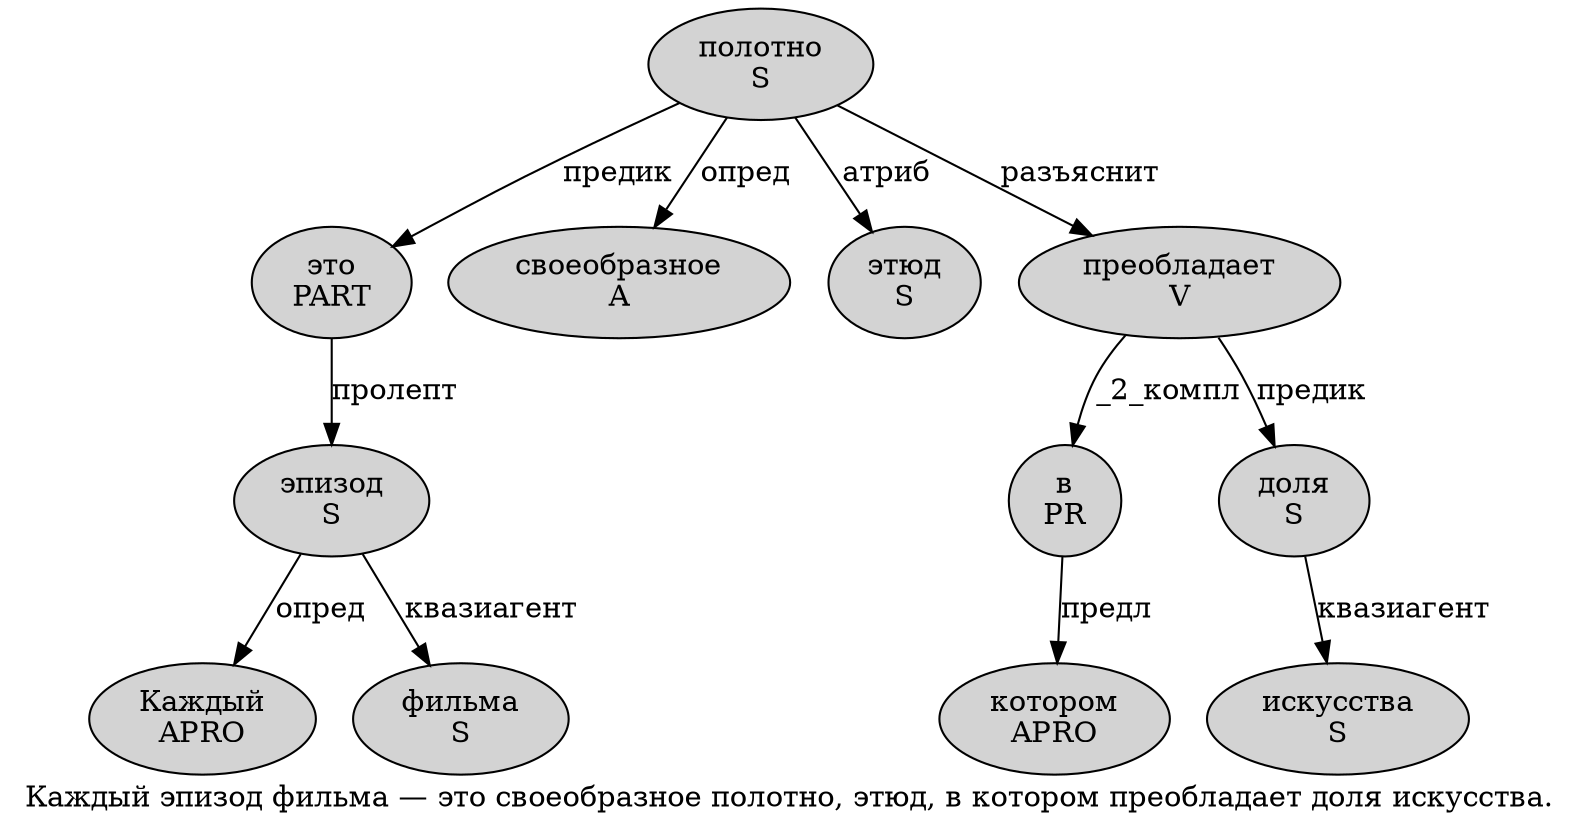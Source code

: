 digraph SENTENCE_2245 {
	graph [label="Каждый эпизод фильма — это своеобразное полотно, этюд, в котором преобладает доля искусства."]
	node [style=filled]
		0 [label="Каждый
APRO" color="" fillcolor=lightgray penwidth=1 shape=ellipse]
		1 [label="эпизод
S" color="" fillcolor=lightgray penwidth=1 shape=ellipse]
		2 [label="фильма
S" color="" fillcolor=lightgray penwidth=1 shape=ellipse]
		4 [label="это
PART" color="" fillcolor=lightgray penwidth=1 shape=ellipse]
		5 [label="своеобразное
A" color="" fillcolor=lightgray penwidth=1 shape=ellipse]
		6 [label="полотно
S" color="" fillcolor=lightgray penwidth=1 shape=ellipse]
		8 [label="этюд
S" color="" fillcolor=lightgray penwidth=1 shape=ellipse]
		10 [label="в
PR" color="" fillcolor=lightgray penwidth=1 shape=ellipse]
		11 [label="котором
APRO" color="" fillcolor=lightgray penwidth=1 shape=ellipse]
		12 [label="преобладает
V" color="" fillcolor=lightgray penwidth=1 shape=ellipse]
		13 [label="доля
S" color="" fillcolor=lightgray penwidth=1 shape=ellipse]
		14 [label="искусства
S" color="" fillcolor=lightgray penwidth=1 shape=ellipse]
			12 -> 10 [label="_2_компл"]
			12 -> 13 [label="предик"]
			1 -> 0 [label="опред"]
			1 -> 2 [label="квазиагент"]
			6 -> 4 [label="предик"]
			6 -> 5 [label="опред"]
			6 -> 8 [label="атриб"]
			6 -> 12 [label="разъяснит"]
			13 -> 14 [label="квазиагент"]
			4 -> 1 [label="пролепт"]
			10 -> 11 [label="предл"]
}